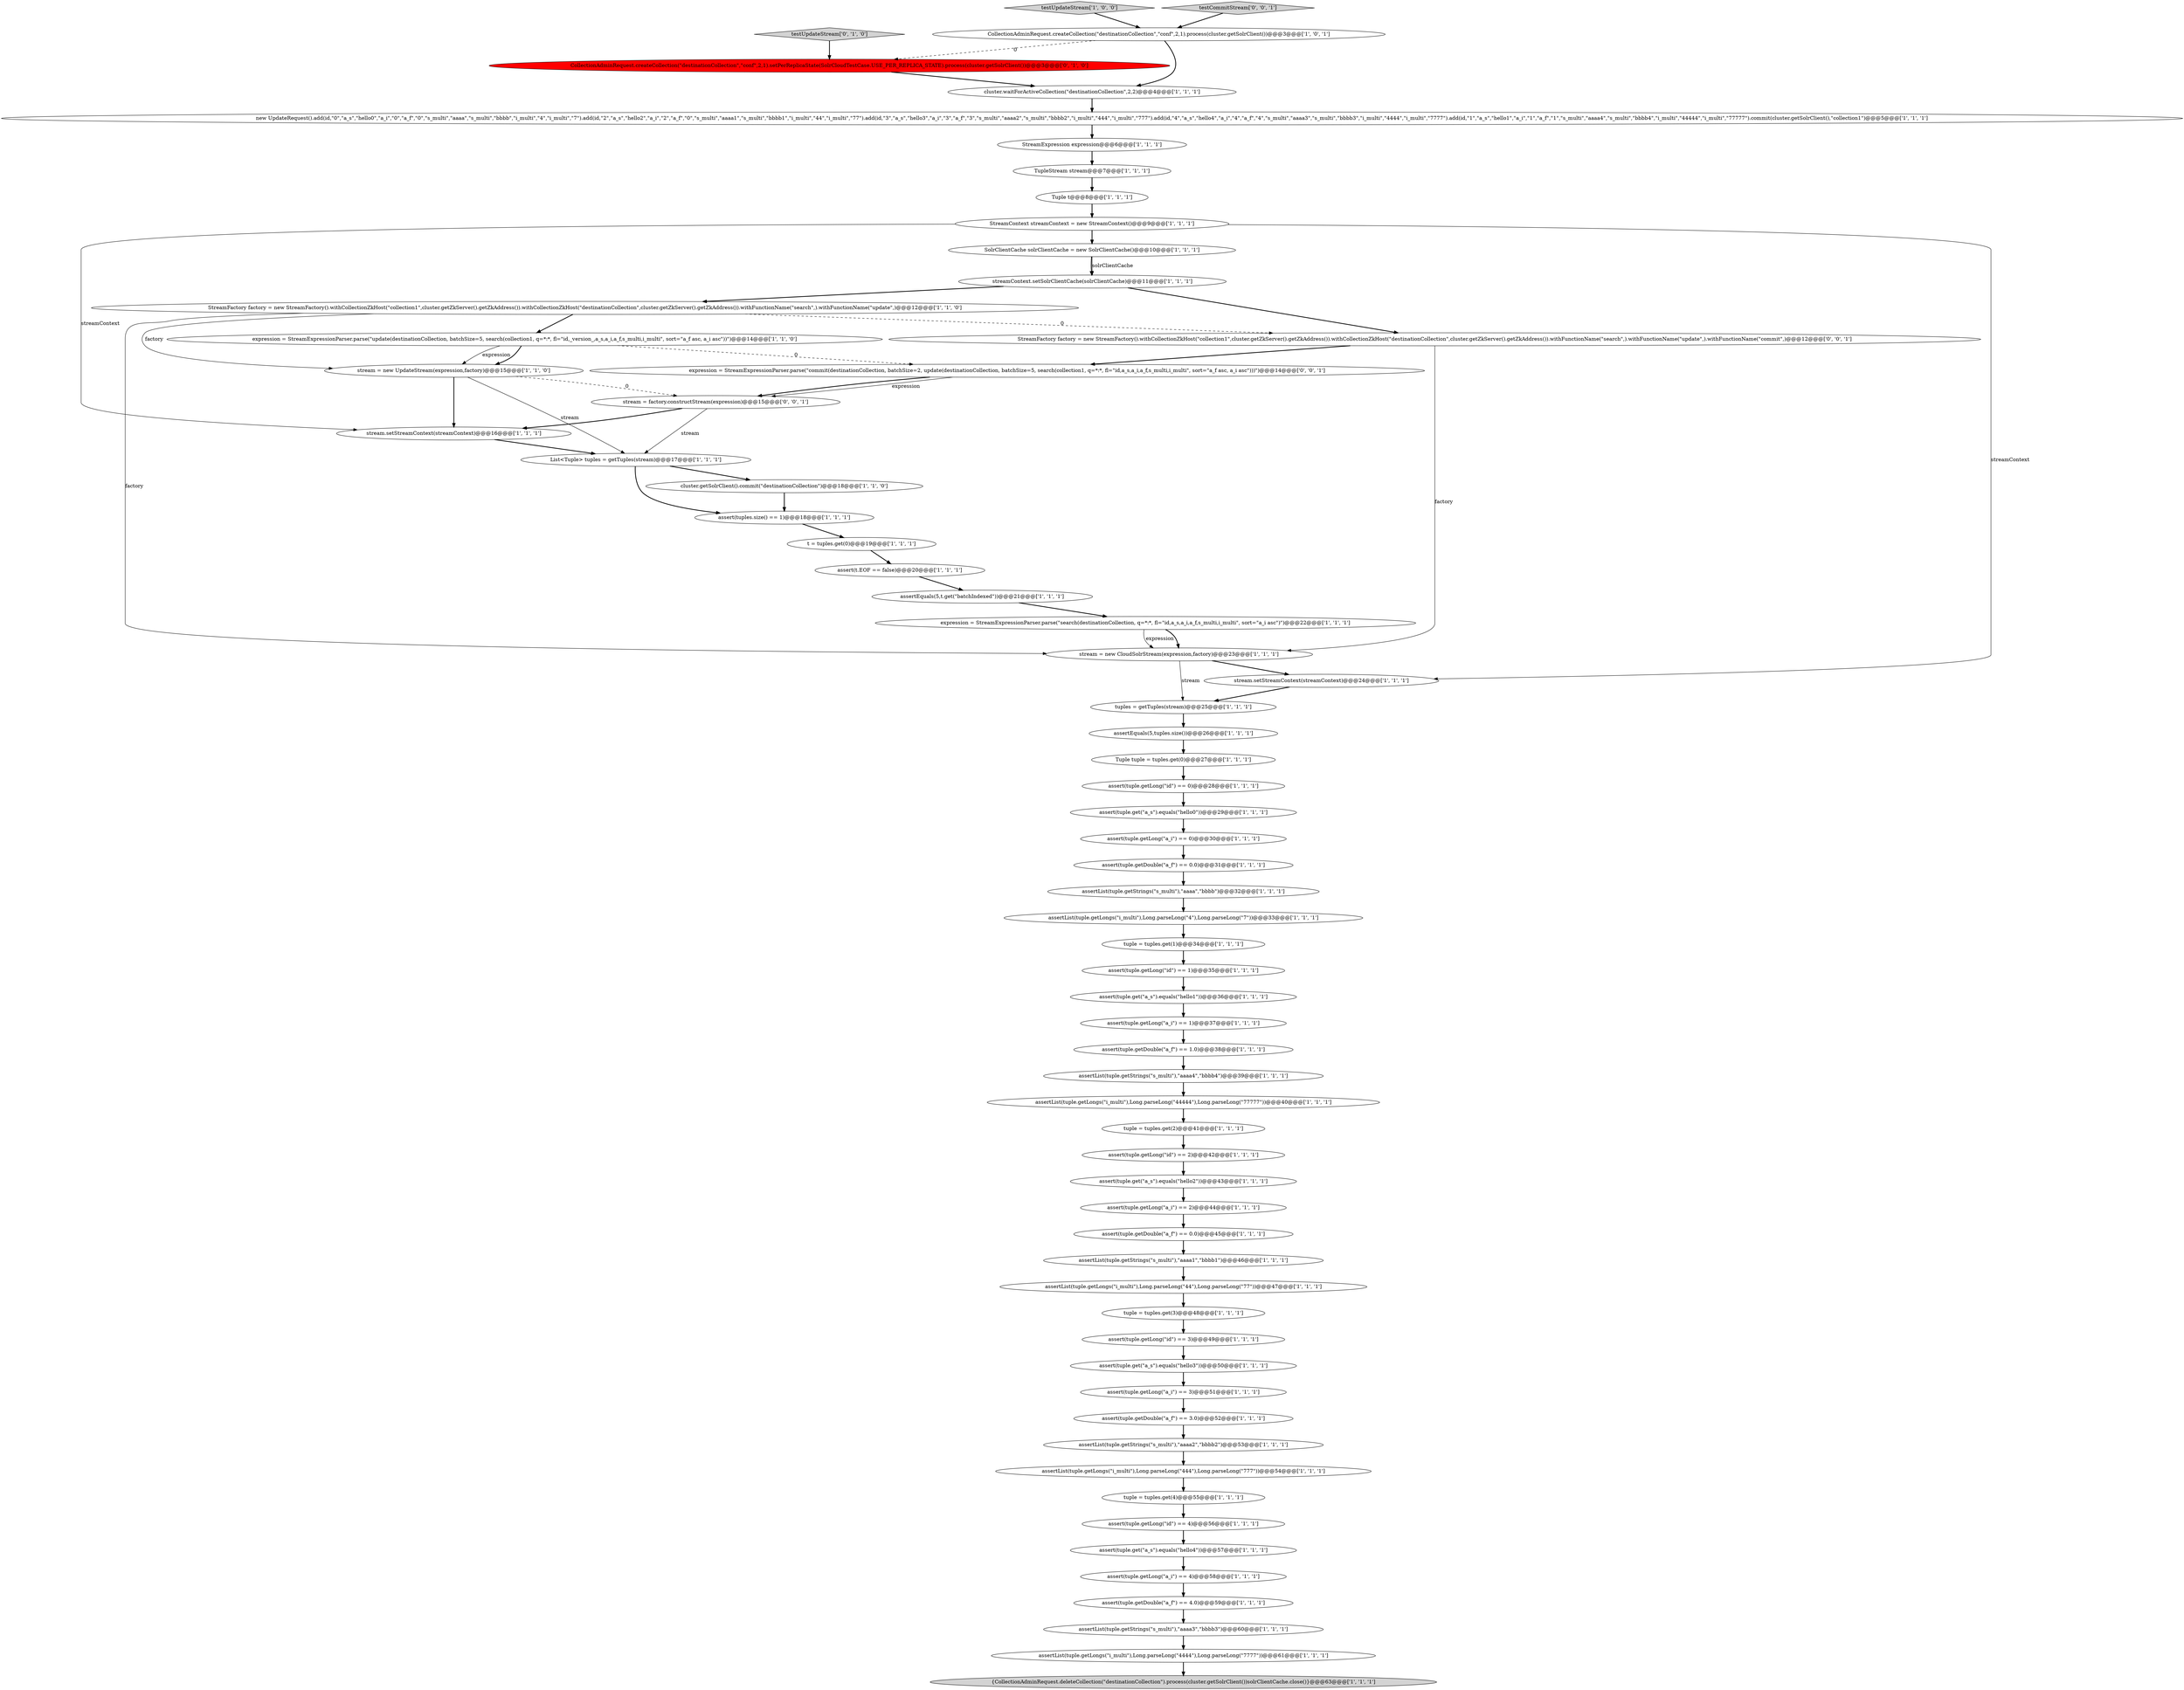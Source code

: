 digraph {
18 [style = filled, label = "assertList(tuple.getLongs(\"i_multi\"),Long.parseLong(\"444\"),Long.parseLong(\"777\"))@@@54@@@['1', '1', '1']", fillcolor = white, shape = ellipse image = "AAA0AAABBB1BBB"];
38 [style = filled, label = "StreamExpression expression@@@6@@@['1', '1', '1']", fillcolor = white, shape = ellipse image = "AAA0AAABBB1BBB"];
43 [style = filled, label = "assert(tuple.getLong(\"id\") == 3)@@@49@@@['1', '1', '1']", fillcolor = white, shape = ellipse image = "AAA0AAABBB1BBB"];
51 [style = filled, label = "streamContext.setSolrClientCache(solrClientCache)@@@11@@@['1', '1', '1']", fillcolor = white, shape = ellipse image = "AAA0AAABBB1BBB"];
60 [style = filled, label = "expression = StreamExpressionParser.parse(\"update(destinationCollection, batchSize=5, search(collection1, q=*:*, fl=\"id,_version_,a_s,a_i,a_f,s_multi,i_multi\", sort=\"a_f asc, a_i asc\"))\")@@@14@@@['1', '1', '0']", fillcolor = white, shape = ellipse image = "AAA0AAABBB1BBB"];
25 [style = filled, label = "tuple = tuples.get(2)@@@41@@@['1', '1', '1']", fillcolor = white, shape = ellipse image = "AAA0AAABBB1BBB"];
24 [style = filled, label = "tuple = tuples.get(3)@@@48@@@['1', '1', '1']", fillcolor = white, shape = ellipse image = "AAA0AAABBB1BBB"];
31 [style = filled, label = "assertList(tuple.getLongs(\"i_multi\"),Long.parseLong(\"4\"),Long.parseLong(\"7\"))@@@33@@@['1', '1', '1']", fillcolor = white, shape = ellipse image = "AAA0AAABBB1BBB"];
7 [style = filled, label = "StreamFactory factory = new StreamFactory().withCollectionZkHost(\"collection1\",cluster.getZkServer().getZkAddress()).withCollectionZkHost(\"destinationCollection\",cluster.getZkServer().getZkAddress()).withFunctionName(\"search\",).withFunctionName(\"update\",)@@@12@@@['1', '1', '0']", fillcolor = white, shape = ellipse image = "AAA0AAABBB1BBB"];
57 [style = filled, label = "List<Tuple> tuples = getTuples(stream)@@@17@@@['1', '1', '1']", fillcolor = white, shape = ellipse image = "AAA0AAABBB1BBB"];
62 [style = filled, label = "CollectionAdminRequest.createCollection(\"destinationCollection\",\"conf\",2,1).setPerReplicaState(SolrCloudTestCase.USE_PER_REPLICA_STATE).process(cluster.getSolrClient())@@@3@@@['0', '1', '0']", fillcolor = red, shape = ellipse image = "AAA1AAABBB2BBB"];
0 [style = filled, label = "assert(tuple.get(\"a_s\").equals(\"hello3\"))@@@50@@@['1', '1', '1']", fillcolor = white, shape = ellipse image = "AAA0AAABBB1BBB"];
16 [style = filled, label = "testUpdateStream['1', '0', '0']", fillcolor = lightgray, shape = diamond image = "AAA0AAABBB1BBB"];
46 [style = filled, label = "assertEquals(5,t.get(\"batchIndexed\"))@@@21@@@['1', '1', '1']", fillcolor = white, shape = ellipse image = "AAA0AAABBB1BBB"];
48 [style = filled, label = "assert(tuple.get(\"a_s\").equals(\"hello1\"))@@@36@@@['1', '1', '1']", fillcolor = white, shape = ellipse image = "AAA0AAABBB1BBB"];
29 [style = filled, label = "assert(t.EOF == false)@@@20@@@['1', '1', '1']", fillcolor = white, shape = ellipse image = "AAA0AAABBB1BBB"];
66 [style = filled, label = "StreamFactory factory = new StreamFactory().withCollectionZkHost(\"collection1\",cluster.getZkServer().getZkAddress()).withCollectionZkHost(\"destinationCollection\",cluster.getZkServer().getZkAddress()).withFunctionName(\"search\",).withFunctionName(\"update\",).withFunctionName(\"commit\",)@@@12@@@['0', '0', '1']", fillcolor = white, shape = ellipse image = "AAA0AAABBB3BBB"];
3 [style = filled, label = "Tuple tuple = tuples.get(0)@@@27@@@['1', '1', '1']", fillcolor = white, shape = ellipse image = "AAA0AAABBB1BBB"];
32 [style = filled, label = "assert(tuple.getLong(\"id\") == 4)@@@56@@@['1', '1', '1']", fillcolor = white, shape = ellipse image = "AAA0AAABBB1BBB"];
12 [style = filled, label = "stream.setStreamContext(streamContext)@@@24@@@['1', '1', '1']", fillcolor = white, shape = ellipse image = "AAA0AAABBB1BBB"];
5 [style = filled, label = "stream = new UpdateStream(expression,factory)@@@15@@@['1', '1', '0']", fillcolor = white, shape = ellipse image = "AAA0AAABBB1BBB"];
9 [style = filled, label = "new UpdateRequest().add(id,\"0\",\"a_s\",\"hello0\",\"a_i\",\"0\",\"a_f\",\"0\",\"s_multi\",\"aaaa\",\"s_multi\",\"bbbb\",\"i_multi\",\"4\",\"i_multi\",\"7\").add(id,\"2\",\"a_s\",\"hello2\",\"a_i\",\"2\",\"a_f\",\"0\",\"s_multi\",\"aaaa1\",\"s_multi\",\"bbbb1\",\"i_multi\",\"44\",\"i_multi\",\"77\").add(id,\"3\",\"a_s\",\"hello3\",\"a_i\",\"3\",\"a_f\",\"3\",\"s_multi\",\"aaaa2\",\"s_multi\",\"bbbb2\",\"i_multi\",\"444\",\"i_multi\",\"777\").add(id,\"4\",\"a_s\",\"hello4\",\"a_i\",\"4\",\"a_f\",\"4\",\"s_multi\",\"aaaa3\",\"s_multi\",\"bbbb3\",\"i_multi\",\"4444\",\"i_multi\",\"7777\").add(id,\"1\",\"a_s\",\"hello1\",\"a_i\",\"1\",\"a_f\",\"1\",\"s_multi\",\"aaaa4\",\"s_multi\",\"bbbb4\",\"i_multi\",\"44444\",\"i_multi\",\"77777\").commit(cluster.getSolrClient(),\"collection1\")@@@5@@@['1', '1', '1']", fillcolor = white, shape = ellipse image = "AAA0AAABBB1BBB"];
6 [style = filled, label = "Tuple t@@@8@@@['1', '1', '1']", fillcolor = white, shape = ellipse image = "AAA0AAABBB1BBB"];
53 [style = filled, label = "assert(tuple.getDouble(\"a_f\") == 3.0)@@@52@@@['1', '1', '1']", fillcolor = white, shape = ellipse image = "AAA0AAABBB1BBB"];
56 [style = filled, label = "assert(tuple.getLong(\"a_i\") == 2)@@@44@@@['1', '1', '1']", fillcolor = white, shape = ellipse image = "AAA0AAABBB1BBB"];
28 [style = filled, label = "assertList(tuple.getStrings(\"s_multi\"),\"aaaa4\",\"bbbb4\")@@@39@@@['1', '1', '1']", fillcolor = white, shape = ellipse image = "AAA0AAABBB1BBB"];
8 [style = filled, label = "TupleStream stream@@@7@@@['1', '1', '1']", fillcolor = white, shape = ellipse image = "AAA0AAABBB1BBB"];
36 [style = filled, label = "assert(tuple.getDouble(\"a_f\") == 4.0)@@@59@@@['1', '1', '1']", fillcolor = white, shape = ellipse image = "AAA0AAABBB1BBB"];
59 [style = filled, label = "assertList(tuple.getLongs(\"i_multi\"),Long.parseLong(\"4444\"),Long.parseLong(\"7777\"))@@@61@@@['1', '1', '1']", fillcolor = white, shape = ellipse image = "AAA0AAABBB1BBB"];
20 [style = filled, label = "assert(tuples.size() == 1)@@@18@@@['1', '1', '1']", fillcolor = white, shape = ellipse image = "AAA0AAABBB1BBB"];
30 [style = filled, label = "assertList(tuple.getStrings(\"s_multi\"),\"aaaa1\",\"bbbb1\")@@@46@@@['1', '1', '1']", fillcolor = white, shape = ellipse image = "AAA0AAABBB1BBB"];
41 [style = filled, label = "cluster.getSolrClient().commit(\"destinationCollection\")@@@18@@@['1', '1', '0']", fillcolor = white, shape = ellipse image = "AAA0AAABBB1BBB"];
19 [style = filled, label = "assert(tuple.getDouble(\"a_f\") == 0.0)@@@31@@@['1', '1', '1']", fillcolor = white, shape = ellipse image = "AAA0AAABBB1BBB"];
13 [style = filled, label = "assertList(tuple.getLongs(\"i_multi\"),Long.parseLong(\"44444\"),Long.parseLong(\"77777\"))@@@40@@@['1', '1', '1']", fillcolor = white, shape = ellipse image = "AAA0AAABBB1BBB"];
26 [style = filled, label = "assert(tuple.getLong(\"id\") == 2)@@@42@@@['1', '1', '1']", fillcolor = white, shape = ellipse image = "AAA0AAABBB1BBB"];
21 [style = filled, label = "assert(tuple.getLong(\"a_i\") == 3)@@@51@@@['1', '1', '1']", fillcolor = white, shape = ellipse image = "AAA0AAABBB1BBB"];
42 [style = filled, label = "tuples = getTuples(stream)@@@25@@@['1', '1', '1']", fillcolor = white, shape = ellipse image = "AAA0AAABBB1BBB"];
40 [style = filled, label = "stream.setStreamContext(streamContext)@@@16@@@['1', '1', '1']", fillcolor = white, shape = ellipse image = "AAA0AAABBB1BBB"];
14 [style = filled, label = "assertList(tuple.getLongs(\"i_multi\"),Long.parseLong(\"44\"),Long.parseLong(\"77\"))@@@47@@@['1', '1', '1']", fillcolor = white, shape = ellipse image = "AAA0AAABBB1BBB"];
65 [style = filled, label = "testCommitStream['0', '0', '1']", fillcolor = lightgray, shape = diamond image = "AAA0AAABBB3BBB"];
55 [style = filled, label = "SolrClientCache solrClientCache = new SolrClientCache()@@@10@@@['1', '1', '1']", fillcolor = white, shape = ellipse image = "AAA0AAABBB1BBB"];
63 [style = filled, label = "stream = factory.constructStream(expression)@@@15@@@['0', '0', '1']", fillcolor = white, shape = ellipse image = "AAA0AAABBB3BBB"];
61 [style = filled, label = "testUpdateStream['0', '1', '0']", fillcolor = lightgray, shape = diamond image = "AAA0AAABBB2BBB"];
15 [style = filled, label = "assertList(tuple.getStrings(\"s_multi\"),\"aaaa2\",\"bbbb2\")@@@53@@@['1', '1', '1']", fillcolor = white, shape = ellipse image = "AAA0AAABBB1BBB"];
37 [style = filled, label = "cluster.waitForActiveCollection(\"destinationCollection\",2,2)@@@4@@@['1', '1', '1']", fillcolor = white, shape = ellipse image = "AAA0AAABBB1BBB"];
50 [style = filled, label = "assertEquals(5,tuples.size())@@@26@@@['1', '1', '1']", fillcolor = white, shape = ellipse image = "AAA0AAABBB1BBB"];
1 [style = filled, label = "CollectionAdminRequest.createCollection(\"destinationCollection\",\"conf\",2,1).process(cluster.getSolrClient())@@@3@@@['1', '0', '1']", fillcolor = white, shape = ellipse image = "AAA0AAABBB1BBB"];
10 [style = filled, label = "assert(tuple.getLong(\"id\") == 0)@@@28@@@['1', '1', '1']", fillcolor = white, shape = ellipse image = "AAA0AAABBB1BBB"];
33 [style = filled, label = "assertList(tuple.getStrings(\"s_multi\"),\"aaaa\",\"bbbb\")@@@32@@@['1', '1', '1']", fillcolor = white, shape = ellipse image = "AAA0AAABBB1BBB"];
44 [style = filled, label = "tuple = tuples.get(4)@@@55@@@['1', '1', '1']", fillcolor = white, shape = ellipse image = "AAA0AAABBB1BBB"];
22 [style = filled, label = "expression = StreamExpressionParser.parse(\"search(destinationCollection, q=*:*, fl=\"id,a_s,a_i,a_f,s_multi,i_multi\", sort=\"a_i asc\")\")@@@22@@@['1', '1', '1']", fillcolor = white, shape = ellipse image = "AAA0AAABBB1BBB"];
45 [style = filled, label = "assertList(tuple.getStrings(\"s_multi\"),\"aaaa3\",\"bbbb3\")@@@60@@@['1', '1', '1']", fillcolor = white, shape = ellipse image = "AAA0AAABBB1BBB"];
17 [style = filled, label = "stream = new CloudSolrStream(expression,factory)@@@23@@@['1', '1', '1']", fillcolor = white, shape = ellipse image = "AAA0AAABBB1BBB"];
35 [style = filled, label = "tuple = tuples.get(1)@@@34@@@['1', '1', '1']", fillcolor = white, shape = ellipse image = "AAA0AAABBB1BBB"];
4 [style = filled, label = "assert(tuple.get(\"a_s\").equals(\"hello0\"))@@@29@@@['1', '1', '1']", fillcolor = white, shape = ellipse image = "AAA0AAABBB1BBB"];
58 [style = filled, label = "assert(tuple.getLong(\"a_i\") == 4)@@@58@@@['1', '1', '1']", fillcolor = white, shape = ellipse image = "AAA0AAABBB1BBB"];
47 [style = filled, label = "{CollectionAdminRequest.deleteCollection(\"destinationCollection\").process(cluster.getSolrClient())solrClientCache.close()}@@@63@@@['1', '1', '1']", fillcolor = lightgray, shape = ellipse image = "AAA0AAABBB1BBB"];
49 [style = filled, label = "t = tuples.get(0)@@@19@@@['1', '1', '1']", fillcolor = white, shape = ellipse image = "AAA0AAABBB1BBB"];
23 [style = filled, label = "assert(tuple.getLong(\"id\") == 1)@@@35@@@['1', '1', '1']", fillcolor = white, shape = ellipse image = "AAA0AAABBB1BBB"];
2 [style = filled, label = "assert(tuple.getDouble(\"a_f\") == 0.0)@@@45@@@['1', '1', '1']", fillcolor = white, shape = ellipse image = "AAA0AAABBB1BBB"];
27 [style = filled, label = "StreamContext streamContext = new StreamContext()@@@9@@@['1', '1', '1']", fillcolor = white, shape = ellipse image = "AAA0AAABBB1BBB"];
34 [style = filled, label = "assert(tuple.get(\"a_s\").equals(\"hello2\"))@@@43@@@['1', '1', '1']", fillcolor = white, shape = ellipse image = "AAA0AAABBB1BBB"];
52 [style = filled, label = "assert(tuple.getDouble(\"a_f\") == 1.0)@@@38@@@['1', '1', '1']", fillcolor = white, shape = ellipse image = "AAA0AAABBB1BBB"];
54 [style = filled, label = "assert(tuple.getLong(\"a_i\") == 1)@@@37@@@['1', '1', '1']", fillcolor = white, shape = ellipse image = "AAA0AAABBB1BBB"];
11 [style = filled, label = "assert(tuple.get(\"a_s\").equals(\"hello4\"))@@@57@@@['1', '1', '1']", fillcolor = white, shape = ellipse image = "AAA0AAABBB1BBB"];
64 [style = filled, label = "expression = StreamExpressionParser.parse(\"commit(destinationCollection, batchSize=2, update(destinationCollection, batchSize=5, search(collection1, q=*:*, fl=\"id,a_s,a_i,a_f,s_multi,i_multi\", sort=\"a_f asc, a_i asc\")))\")@@@14@@@['0', '0', '1']", fillcolor = white, shape = ellipse image = "AAA0AAABBB3BBB"];
39 [style = filled, label = "assert(tuple.getLong(\"a_i\") == 0)@@@30@@@['1', '1', '1']", fillcolor = white, shape = ellipse image = "AAA0AAABBB1BBB"];
19->33 [style = bold, label=""];
58->36 [style = bold, label=""];
54->52 [style = bold, label=""];
13->25 [style = bold, label=""];
14->24 [style = bold, label=""];
7->66 [style = dashed, label="0"];
39->19 [style = bold, label=""];
5->57 [style = solid, label="stream"];
42->50 [style = bold, label=""];
51->66 [style = bold, label=""];
4->39 [style = bold, label=""];
26->34 [style = bold, label=""];
64->63 [style = bold, label=""];
45->59 [style = bold, label=""];
50->3 [style = bold, label=""];
55->51 [style = bold, label=""];
28->13 [style = bold, label=""];
8->6 [style = bold, label=""];
57->20 [style = bold, label=""];
12->42 [style = bold, label=""];
0->21 [style = bold, label=""];
60->64 [style = dashed, label="0"];
24->43 [style = bold, label=""];
57->41 [style = bold, label=""];
7->5 [style = solid, label="factory"];
27->40 [style = solid, label="streamContext"];
60->5 [style = solid, label="expression"];
41->20 [style = bold, label=""];
15->18 [style = bold, label=""];
55->51 [style = solid, label="solrClientCache"];
22->17 [style = solid, label="expression"];
40->57 [style = bold, label=""];
23->48 [style = bold, label=""];
37->9 [style = bold, label=""];
34->56 [style = bold, label=""];
60->5 [style = bold, label=""];
7->60 [style = bold, label=""];
48->54 [style = bold, label=""];
52->28 [style = bold, label=""];
17->42 [style = solid, label="stream"];
3->10 [style = bold, label=""];
6->27 [style = bold, label=""];
35->23 [style = bold, label=""];
59->47 [style = bold, label=""];
5->63 [style = dashed, label="0"];
17->12 [style = bold, label=""];
18->44 [style = bold, label=""];
27->55 [style = bold, label=""];
31->35 [style = bold, label=""];
7->17 [style = solid, label="factory"];
16->1 [style = bold, label=""];
62->37 [style = bold, label=""];
63->40 [style = bold, label=""];
66->17 [style = solid, label="factory"];
66->64 [style = bold, label=""];
29->46 [style = bold, label=""];
44->32 [style = bold, label=""];
51->7 [style = bold, label=""];
25->26 [style = bold, label=""];
27->12 [style = solid, label="streamContext"];
63->57 [style = solid, label="stream"];
10->4 [style = bold, label=""];
22->17 [style = bold, label=""];
33->31 [style = bold, label=""];
20->49 [style = bold, label=""];
30->14 [style = bold, label=""];
43->0 [style = bold, label=""];
53->15 [style = bold, label=""];
38->8 [style = bold, label=""];
64->63 [style = solid, label="expression"];
36->45 [style = bold, label=""];
5->40 [style = bold, label=""];
2->30 [style = bold, label=""];
9->38 [style = bold, label=""];
1->62 [style = dashed, label="0"];
32->11 [style = bold, label=""];
56->2 [style = bold, label=""];
11->58 [style = bold, label=""];
65->1 [style = bold, label=""];
61->62 [style = bold, label=""];
1->37 [style = bold, label=""];
46->22 [style = bold, label=""];
49->29 [style = bold, label=""];
21->53 [style = bold, label=""];
}
